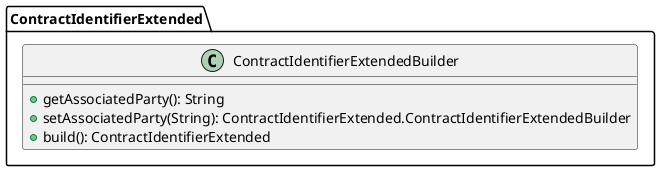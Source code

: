 @startuml

    class ContractIdentifierExtended.ContractIdentifierExtendedBuilder [[ContractIdentifierExtended.ContractIdentifierExtendedBuilder.html]] {
        +getAssociatedParty(): String
        +setAssociatedParty(String): ContractIdentifierExtended.ContractIdentifierExtendedBuilder
        +build(): ContractIdentifierExtended
    }

@enduml
